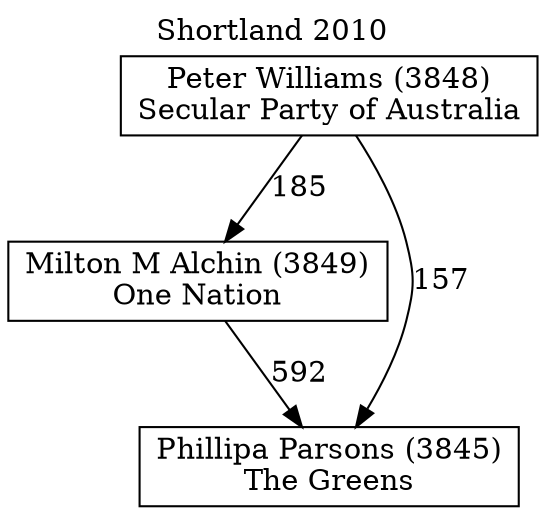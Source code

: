 // House preference flow
digraph "Phillipa Parsons (3845)_Shortland_2010" {
	graph [label="Shortland 2010" labelloc=t mclimit=10]
	node [shape=box]
	"Milton M Alchin (3849)" [label="Milton M Alchin (3849)
One Nation"]
	"Peter Williams (3848)" [label="Peter Williams (3848)
Secular Party of Australia"]
	"Phillipa Parsons (3845)" [label="Phillipa Parsons (3845)
The Greens"]
	"Milton M Alchin (3849)" -> "Phillipa Parsons (3845)" [label=592]
	"Peter Williams (3848)" -> "Milton M Alchin (3849)" [label=185]
	"Peter Williams (3848)" -> "Phillipa Parsons (3845)" [label=157]
}
